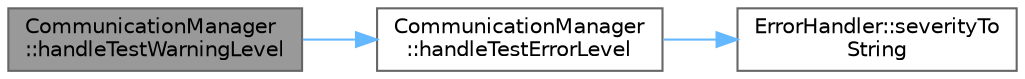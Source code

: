 digraph "CommunicationManager::handleTestWarningLevel"
{
 // LATEX_PDF_SIZE
  bgcolor="transparent";
  edge [fontname=Helvetica,fontsize=10,labelfontname=Helvetica,labelfontsize=10];
  node [fontname=Helvetica,fontsize=10,shape=box,height=0.2,width=0.4];
  rankdir="LR";
  Node1 [id="Node000001",label="CommunicationManager\l::handleTestWarningLevel",height=0.2,width=0.4,color="gray40", fillcolor="grey60", style="filled", fontcolor="black",tooltip=" "];
  Node1 -> Node2 [id="edge1_Node000001_Node000002",color="steelblue1",style="solid",tooltip=" "];
  Node2 [id="Node000002",label="CommunicationManager\l::handleTestErrorLevel",height=0.2,width=0.4,color="grey40", fillcolor="white", style="filled",URL="$class_communication_manager.html#af94e9702ed5b64fdb29b1b26dd37634a",tooltip=" "];
  Node2 -> Node3 [id="edge2_Node000002_Node000003",color="steelblue1",style="solid",tooltip=" "];
  Node3 [id="Node000003",label="ErrorHandler::severityTo\lString",height=0.2,width=0.4,color="grey40", fillcolor="white", style="filled",URL="$class_error_handler.html#a28e4c666c764f31533832edde5d8e014",tooltip="Convert severity level to string."];
}
